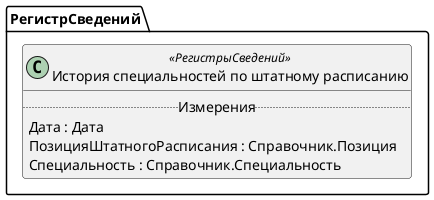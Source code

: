 ﻿@startuml ИсторияСпециальностейПоШтатномуРасписанию
'!include templates.wsd
'..\include templates.wsd
class РегистрСведений.ИсторияСпециальностейПоШтатномуРасписанию as "История специальностей по штатному расписанию" <<РегистрыСведений>>
{
..Измерения..
Дата : Дата
ПозицияШтатногоРасписания : Справочник.Позиция
Специальность : Справочник.Специальность
}
@enduml
